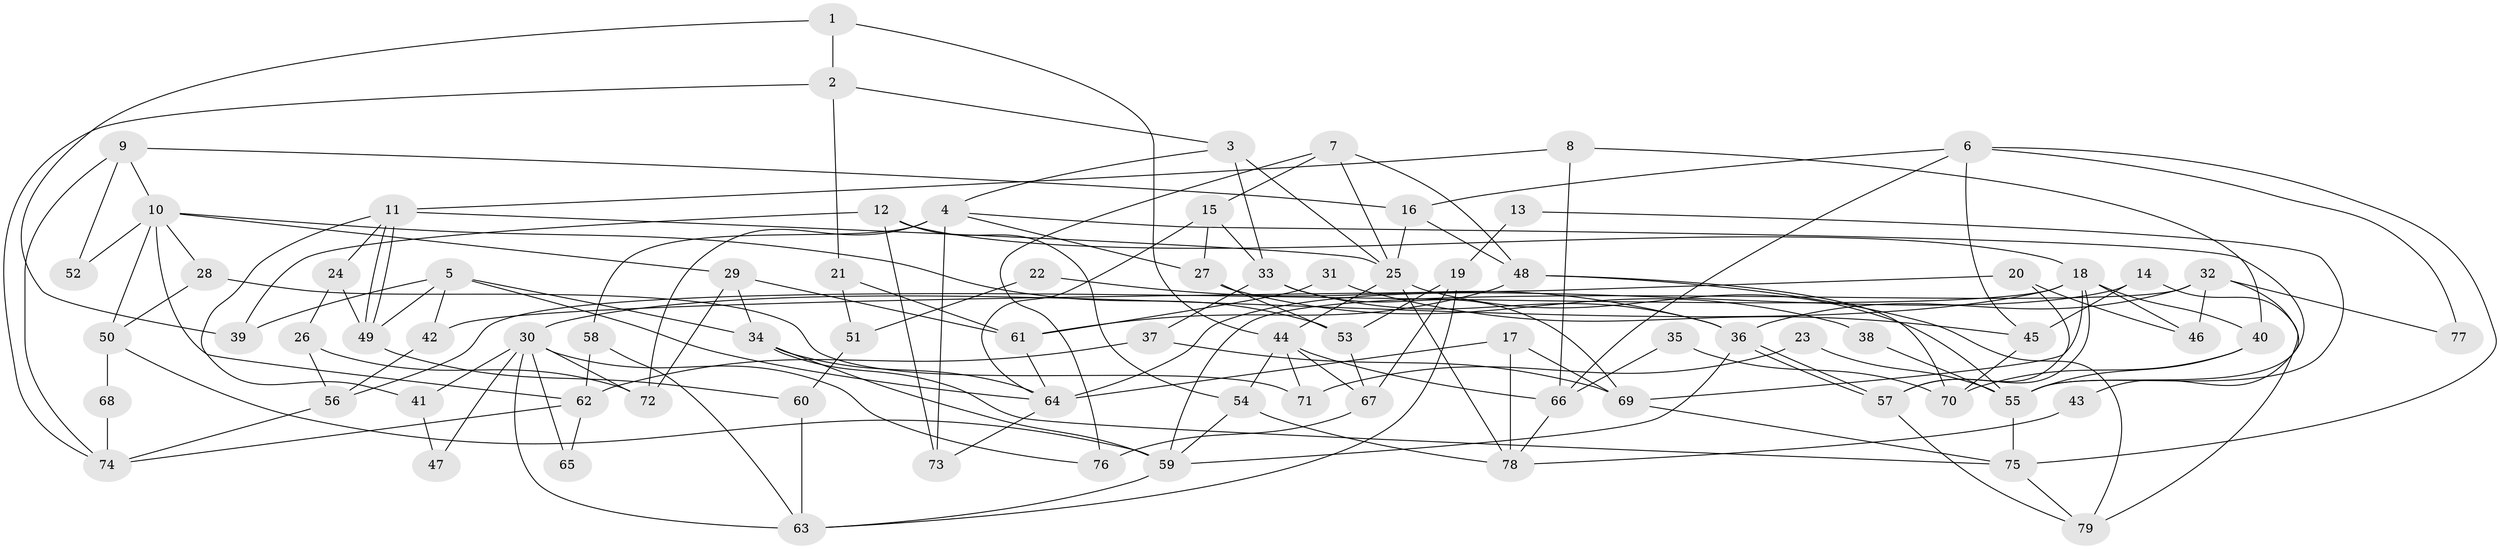 // coarse degree distribution, {9: 0.05128205128205128, 20: 0.02564102564102564, 6: 0.1282051282051282, 8: 0.07692307692307693, 7: 0.02564102564102564, 13: 0.02564102564102564, 2: 0.15384615384615385, 5: 0.1282051282051282, 3: 0.2564102564102564, 4: 0.10256410256410256, 11: 0.02564102564102564}
// Generated by graph-tools (version 1.1) at 2025/54/03/05/25 16:54:47]
// undirected, 79 vertices, 158 edges
graph export_dot {
graph [start="1"]
  node [color=gray90,style=filled];
  1;
  2;
  3;
  4;
  5;
  6;
  7;
  8;
  9;
  10;
  11;
  12;
  13;
  14;
  15;
  16;
  17;
  18;
  19;
  20;
  21;
  22;
  23;
  24;
  25;
  26;
  27;
  28;
  29;
  30;
  31;
  32;
  33;
  34;
  35;
  36;
  37;
  38;
  39;
  40;
  41;
  42;
  43;
  44;
  45;
  46;
  47;
  48;
  49;
  50;
  51;
  52;
  53;
  54;
  55;
  56;
  57;
  58;
  59;
  60;
  61;
  62;
  63;
  64;
  65;
  66;
  67;
  68;
  69;
  70;
  71;
  72;
  73;
  74;
  75;
  76;
  77;
  78;
  79;
  1 -- 44;
  1 -- 2;
  1 -- 39;
  2 -- 3;
  2 -- 74;
  2 -- 21;
  3 -- 25;
  3 -- 4;
  3 -- 33;
  4 -- 55;
  4 -- 72;
  4 -- 27;
  4 -- 58;
  4 -- 73;
  5 -- 64;
  5 -- 34;
  5 -- 39;
  5 -- 42;
  5 -- 49;
  6 -- 16;
  6 -- 75;
  6 -- 45;
  6 -- 66;
  6 -- 77;
  7 -- 48;
  7 -- 25;
  7 -- 15;
  7 -- 76;
  8 -- 66;
  8 -- 40;
  8 -- 11;
  9 -- 10;
  9 -- 16;
  9 -- 52;
  9 -- 74;
  10 -- 62;
  10 -- 53;
  10 -- 28;
  10 -- 29;
  10 -- 50;
  10 -- 52;
  11 -- 49;
  11 -- 49;
  11 -- 24;
  11 -- 25;
  11 -- 41;
  12 -- 54;
  12 -- 39;
  12 -- 18;
  12 -- 73;
  13 -- 19;
  13 -- 55;
  14 -- 64;
  14 -- 45;
  14 -- 79;
  15 -- 33;
  15 -- 27;
  15 -- 64;
  16 -- 48;
  16 -- 25;
  17 -- 64;
  17 -- 69;
  17 -- 78;
  18 -- 30;
  18 -- 40;
  18 -- 46;
  18 -- 56;
  18 -- 57;
  18 -- 69;
  19 -- 67;
  19 -- 53;
  19 -- 63;
  20 -- 46;
  20 -- 57;
  20 -- 42;
  21 -- 61;
  21 -- 51;
  22 -- 36;
  22 -- 51;
  23 -- 71;
  23 -- 55;
  24 -- 49;
  24 -- 26;
  25 -- 44;
  25 -- 55;
  25 -- 78;
  26 -- 56;
  26 -- 72;
  27 -- 38;
  27 -- 53;
  28 -- 50;
  28 -- 71;
  29 -- 34;
  29 -- 61;
  29 -- 72;
  30 -- 72;
  30 -- 63;
  30 -- 41;
  30 -- 47;
  30 -- 65;
  30 -- 76;
  31 -- 45;
  31 -- 61;
  32 -- 59;
  32 -- 36;
  32 -- 43;
  32 -- 46;
  32 -- 77;
  33 -- 36;
  33 -- 37;
  33 -- 69;
  34 -- 75;
  34 -- 64;
  34 -- 59;
  35 -- 66;
  35 -- 70;
  36 -- 57;
  36 -- 57;
  36 -- 59;
  37 -- 69;
  37 -- 62;
  38 -- 55;
  40 -- 55;
  40 -- 70;
  41 -- 47;
  42 -- 56;
  43 -- 78;
  44 -- 66;
  44 -- 54;
  44 -- 67;
  44 -- 71;
  45 -- 70;
  48 -- 79;
  48 -- 61;
  48 -- 70;
  49 -- 60;
  50 -- 59;
  50 -- 68;
  51 -- 60;
  53 -- 67;
  54 -- 59;
  54 -- 78;
  55 -- 75;
  56 -- 74;
  57 -- 79;
  58 -- 62;
  58 -- 63;
  59 -- 63;
  60 -- 63;
  61 -- 64;
  62 -- 74;
  62 -- 65;
  64 -- 73;
  66 -- 78;
  67 -- 76;
  68 -- 74;
  69 -- 75;
  75 -- 79;
}
